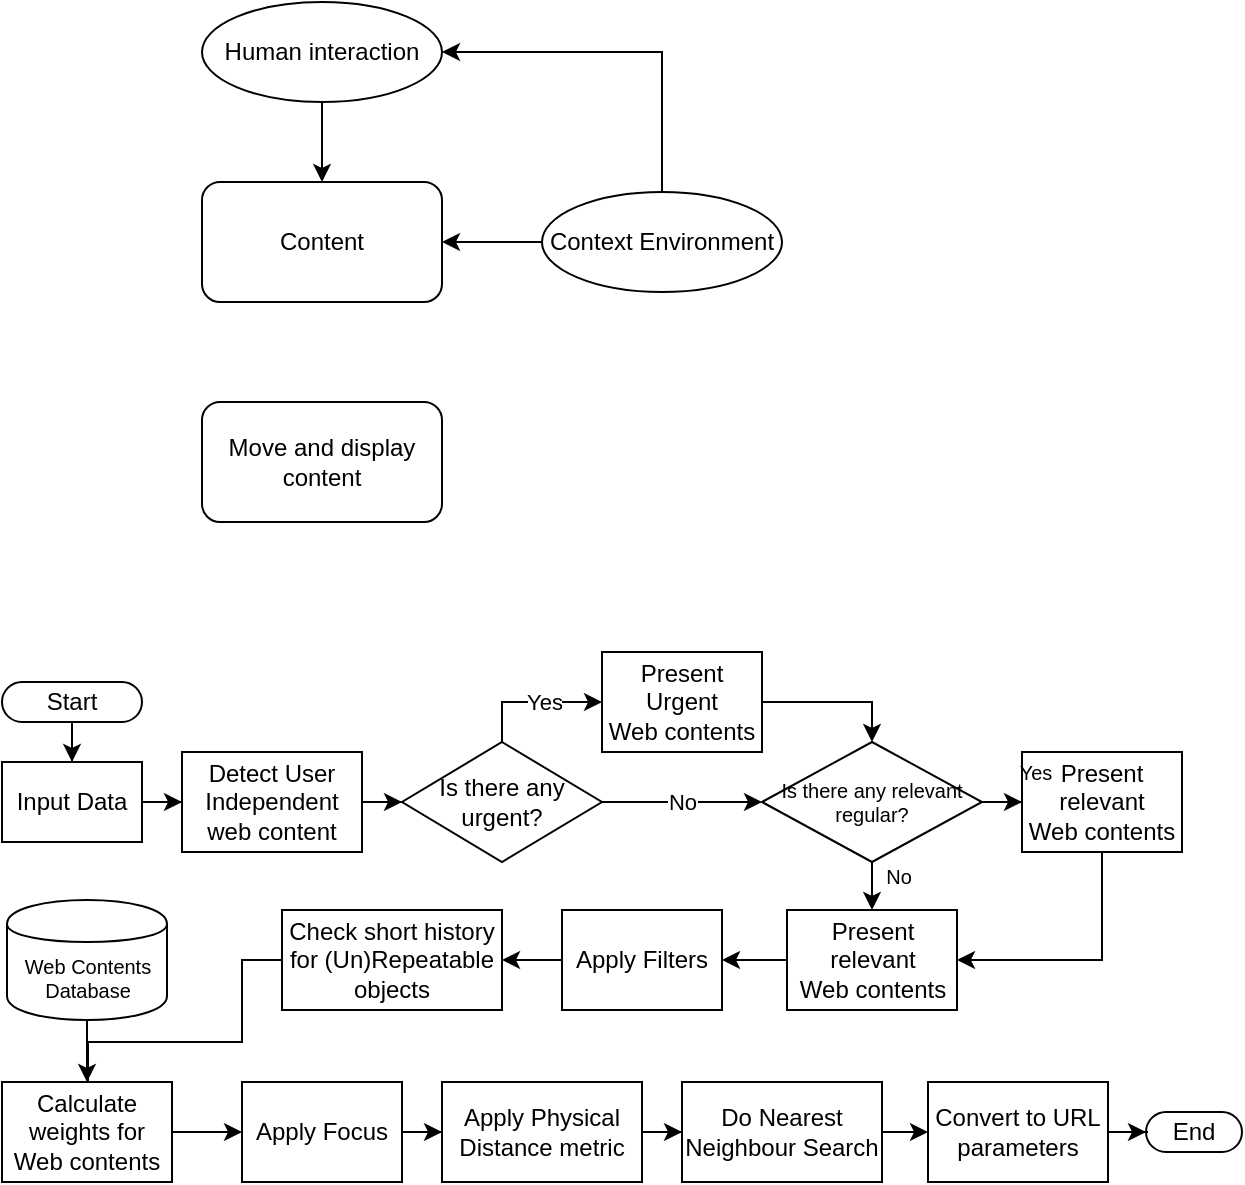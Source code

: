 <mxfile version="13.0.8" type="github">
  <diagram id="S-c4u68pvb39aPOEad-Y" name="Page-1">
    <mxGraphModel dx="1422" dy="723" grid="1" gridSize="10" guides="1" tooltips="1" connect="1" arrows="1" fold="1" page="1" pageScale="1" pageWidth="827" pageHeight="1169" math="0" shadow="0">
      <root>
        <mxCell id="0" />
        <mxCell id="1" parent="0" />
        <mxCell id="5Xjgcfw4k7mDG6meTcpS-3" style="edgeStyle=orthogonalEdgeStyle;rounded=0;orthogonalLoop=1;jettySize=auto;html=1;" parent="1" source="4B6pPSaDy_JO7CNS_ZNG-1" target="5Xjgcfw4k7mDG6meTcpS-1" edge="1">
          <mxGeometry relative="1" as="geometry" />
        </mxCell>
        <mxCell id="4B6pPSaDy_JO7CNS_ZNG-1" value="Human interaction" style="ellipse;whiteSpace=wrap;html=1;" parent="1" vertex="1">
          <mxGeometry x="220" y="80" width="120" height="50" as="geometry" />
        </mxCell>
        <mxCell id="5Xjgcfw4k7mDG6meTcpS-4" style="edgeStyle=orthogonalEdgeStyle;rounded=0;orthogonalLoop=1;jettySize=auto;html=1;entryX=1;entryY=0.5;entryDx=0;entryDy=0;" parent="1" source="4B6pPSaDy_JO7CNS_ZNG-2" target="5Xjgcfw4k7mDG6meTcpS-1" edge="1">
          <mxGeometry relative="1" as="geometry" />
        </mxCell>
        <mxCell id="5Xjgcfw4k7mDG6meTcpS-5" style="edgeStyle=orthogonalEdgeStyle;rounded=0;orthogonalLoop=1;jettySize=auto;html=1;entryX=1;entryY=0.5;entryDx=0;entryDy=0;" parent="1" source="4B6pPSaDy_JO7CNS_ZNG-2" target="4B6pPSaDy_JO7CNS_ZNG-1" edge="1">
          <mxGeometry relative="1" as="geometry">
            <Array as="points">
              <mxPoint x="450" y="105" />
            </Array>
          </mxGeometry>
        </mxCell>
        <mxCell id="4B6pPSaDy_JO7CNS_ZNG-2" value="Context Environment" style="ellipse;whiteSpace=wrap;html=1;" parent="1" vertex="1">
          <mxGeometry x="390" y="175" width="120" height="50" as="geometry" />
        </mxCell>
        <mxCell id="5Xjgcfw4k7mDG6meTcpS-1" value="Content" style="rounded=1;whiteSpace=wrap;html=1;" parent="1" vertex="1">
          <mxGeometry x="220" y="170" width="120" height="60" as="geometry" />
        </mxCell>
        <mxCell id="U9P3RQh25bkFw9KFLyJP-4" style="edgeStyle=orthogonalEdgeStyle;rounded=0;orthogonalLoop=1;jettySize=auto;html=1;" parent="1" source="U9P3RQh25bkFw9KFLyJP-2" target="U9P3RQh25bkFw9KFLyJP-3" edge="1">
          <mxGeometry relative="1" as="geometry" />
        </mxCell>
        <mxCell id="U9P3RQh25bkFw9KFLyJP-2" value="Start" style="rounded=1;whiteSpace=wrap;html=1;arcSize=50;" parent="1" vertex="1">
          <mxGeometry x="120" y="420" width="70" height="20" as="geometry" />
        </mxCell>
        <mxCell id="U9P3RQh25bkFw9KFLyJP-6" style="edgeStyle=orthogonalEdgeStyle;rounded=0;orthogonalLoop=1;jettySize=auto;html=1;entryX=0;entryY=0.5;entryDx=0;entryDy=0;" parent="1" source="U9P3RQh25bkFw9KFLyJP-3" target="U9P3RQh25bkFw9KFLyJP-5" edge="1">
          <mxGeometry relative="1" as="geometry" />
        </mxCell>
        <mxCell id="U9P3RQh25bkFw9KFLyJP-3" value="Input Data" style="rounded=0;whiteSpace=wrap;html=1;" parent="1" vertex="1">
          <mxGeometry x="120" y="460" width="70" height="40" as="geometry" />
        </mxCell>
        <mxCell id="U9P3RQh25bkFw9KFLyJP-8" style="edgeStyle=orthogonalEdgeStyle;rounded=0;orthogonalLoop=1;jettySize=auto;html=1;exitX=1;exitY=0.5;exitDx=0;exitDy=0;" parent="1" source="U9P3RQh25bkFw9KFLyJP-5" target="U9P3RQh25bkFw9KFLyJP-7" edge="1">
          <mxGeometry relative="1" as="geometry" />
        </mxCell>
        <mxCell id="U9P3RQh25bkFw9KFLyJP-5" value="Detect User Independent web content" style="rounded=0;whiteSpace=wrap;html=1;" parent="1" vertex="1">
          <mxGeometry x="210" y="455" width="90" height="50" as="geometry" />
        </mxCell>
        <mxCell id="U9P3RQh25bkFw9KFLyJP-10" style="edgeStyle=orthogonalEdgeStyle;rounded=0;orthogonalLoop=1;jettySize=auto;html=1;entryX=0;entryY=0.5;entryDx=0;entryDy=0;" parent="1" source="U9P3RQh25bkFw9KFLyJP-7" target="U9P3RQh25bkFw9KFLyJP-9" edge="1">
          <mxGeometry relative="1" as="geometry">
            <Array as="points">
              <mxPoint x="370" y="430" />
            </Array>
          </mxGeometry>
        </mxCell>
        <mxCell id="U9P3RQh25bkFw9KFLyJP-11" value="Yes" style="edgeLabel;html=1;align=center;verticalAlign=middle;resizable=0;points=[];" parent="U9P3RQh25bkFw9KFLyJP-10" vertex="1" connectable="0">
          <mxGeometry x="-0.02" y="-2" relative="1" as="geometry">
            <mxPoint x="6" y="-2" as="offset" />
          </mxGeometry>
        </mxCell>
        <mxCell id="U9P3RQh25bkFw9KFLyJP-13" value="No" style="edgeStyle=orthogonalEdgeStyle;rounded=0;orthogonalLoop=1;jettySize=auto;html=1;exitX=1;exitY=0.5;exitDx=0;exitDy=0;entryX=0;entryY=0.5;entryDx=0;entryDy=0;" parent="1" source="U9P3RQh25bkFw9KFLyJP-7" target="U9P3RQh25bkFw9KFLyJP-12" edge="1">
          <mxGeometry relative="1" as="geometry" />
        </mxCell>
        <mxCell id="U9P3RQh25bkFw9KFLyJP-7" value="Is there any urgent?" style="rhombus;whiteSpace=wrap;html=1;" parent="1" vertex="1">
          <mxGeometry x="320" y="450" width="100" height="60" as="geometry" />
        </mxCell>
        <mxCell id="U9P3RQh25bkFw9KFLyJP-15" style="edgeStyle=orthogonalEdgeStyle;rounded=0;orthogonalLoop=1;jettySize=auto;html=1;exitX=1;exitY=0.5;exitDx=0;exitDy=0;entryX=0.5;entryY=0;entryDx=0;entryDy=0;fontSize=10;" parent="1" source="U9P3RQh25bkFw9KFLyJP-9" target="U9P3RQh25bkFw9KFLyJP-12" edge="1">
          <mxGeometry relative="1" as="geometry" />
        </mxCell>
        <mxCell id="U9P3RQh25bkFw9KFLyJP-9" value="Present Urgent&lt;br&gt;Web contents" style="rounded=0;whiteSpace=wrap;html=1;" parent="1" vertex="1">
          <mxGeometry x="420" y="405" width="80" height="50" as="geometry" />
        </mxCell>
        <mxCell id="U9P3RQh25bkFw9KFLyJP-19" style="edgeStyle=orthogonalEdgeStyle;rounded=0;orthogonalLoop=1;jettySize=auto;html=1;entryX=0;entryY=0.5;entryDx=0;entryDy=0;fontSize=10;" parent="1" source="U9P3RQh25bkFw9KFLyJP-12" target="U9P3RQh25bkFw9KFLyJP-16" edge="1">
          <mxGeometry relative="1" as="geometry" />
        </mxCell>
        <mxCell id="U9P3RQh25bkFw9KFLyJP-24" style="edgeStyle=orthogonalEdgeStyle;rounded=0;orthogonalLoop=1;jettySize=auto;html=1;exitX=0.5;exitY=1;exitDx=0;exitDy=0;entryX=0.5;entryY=0;entryDx=0;entryDy=0;fontSize=10;" parent="1" source="U9P3RQh25bkFw9KFLyJP-12" target="U9P3RQh25bkFw9KFLyJP-20" edge="1">
          <mxGeometry relative="1" as="geometry" />
        </mxCell>
        <mxCell id="U9P3RQh25bkFw9KFLyJP-12" value="&lt;font style=&quot;font-size: 10px&quot;&gt;Is there any relevant regular?&lt;/font&gt;" style="rhombus;whiteSpace=wrap;html=1;fontSize=10;" parent="1" vertex="1">
          <mxGeometry x="500" y="450" width="110" height="60" as="geometry" />
        </mxCell>
        <mxCell id="U9P3RQh25bkFw9KFLyJP-21" style="edgeStyle=orthogonalEdgeStyle;rounded=0;orthogonalLoop=1;jettySize=auto;html=1;exitX=0.5;exitY=1;exitDx=0;exitDy=0;entryX=1;entryY=0.5;entryDx=0;entryDy=0;fontSize=10;" parent="1" source="U9P3RQh25bkFw9KFLyJP-16" target="U9P3RQh25bkFw9KFLyJP-20" edge="1">
          <mxGeometry relative="1" as="geometry" />
        </mxCell>
        <mxCell id="U9P3RQh25bkFw9KFLyJP-16" value="Present relevant&lt;br&gt;Web contents" style="rounded=0;whiteSpace=wrap;html=1;" parent="1" vertex="1">
          <mxGeometry x="630" y="455" width="80" height="50" as="geometry" />
        </mxCell>
        <mxCell id="U9P3RQh25bkFw9KFLyJP-29" style="edgeStyle=orthogonalEdgeStyle;rounded=0;orthogonalLoop=1;jettySize=auto;html=1;entryX=1;entryY=0.5;entryDx=0;entryDy=0;fontSize=10;" parent="1" source="U9P3RQh25bkFw9KFLyJP-20" target="U9P3RQh25bkFw9KFLyJP-28" edge="1">
          <mxGeometry relative="1" as="geometry" />
        </mxCell>
        <mxCell id="U9P3RQh25bkFw9KFLyJP-20" value="Present relevant&lt;br&gt;Web contents" style="rounded=0;whiteSpace=wrap;html=1;" parent="1" vertex="1">
          <mxGeometry x="512.5" y="534" width="85" height="50" as="geometry" />
        </mxCell>
        <mxCell id="U9P3RQh25bkFw9KFLyJP-25" value="No" style="text;html=1;align=center;verticalAlign=middle;resizable=0;points=[];autosize=1;fontSize=10;" parent="1" vertex="1">
          <mxGeometry x="553" y="507" width="30" height="20" as="geometry" />
        </mxCell>
        <mxCell id="U9P3RQh25bkFw9KFLyJP-27" value="Yes" style="text;align=center;verticalAlign=middle;resizable=0;points=[];autosize=1;fontSize=10;" parent="1" vertex="1">
          <mxGeometry x="617" y="455" width="40" height="20" as="geometry" />
        </mxCell>
        <mxCell id="U9P3RQh25bkFw9KFLyJP-33" style="edgeStyle=orthogonalEdgeStyle;rounded=0;orthogonalLoop=1;jettySize=auto;html=1;fontSize=10;" parent="1" source="U9P3RQh25bkFw9KFLyJP-28" target="U9P3RQh25bkFw9KFLyJP-31" edge="1">
          <mxGeometry relative="1" as="geometry" />
        </mxCell>
        <mxCell id="U9P3RQh25bkFw9KFLyJP-28" value="Apply Filters" style="rounded=0;whiteSpace=wrap;html=1;" parent="1" vertex="1">
          <mxGeometry x="400" y="534" width="80" height="50" as="geometry" />
        </mxCell>
        <mxCell id="U9P3RQh25bkFw9KFLyJP-38" style="edgeStyle=orthogonalEdgeStyle;rounded=0;orthogonalLoop=1;jettySize=auto;html=1;exitX=0;exitY=0.5;exitDx=0;exitDy=0;entryX=0.5;entryY=0;entryDx=0;entryDy=0;fontSize=10;" parent="1" source="U9P3RQh25bkFw9KFLyJP-31" target="U9P3RQh25bkFw9KFLyJP-36" edge="1">
          <mxGeometry relative="1" as="geometry">
            <Array as="points">
              <mxPoint x="240" y="559" />
              <mxPoint x="240" y="600" />
              <mxPoint x="163" y="600" />
              <mxPoint x="163" y="625" />
            </Array>
          </mxGeometry>
        </mxCell>
        <mxCell id="U9P3RQh25bkFw9KFLyJP-31" value="Check short history for (Un)Repeatable objects" style="rounded=0;whiteSpace=wrap;html=1;" parent="1" vertex="1">
          <mxGeometry x="260" y="534" width="110" height="50" as="geometry" />
        </mxCell>
        <mxCell id="U9P3RQh25bkFw9KFLyJP-37" style="edgeStyle=orthogonalEdgeStyle;rounded=0;orthogonalLoop=1;jettySize=auto;html=1;exitX=0.5;exitY=1;exitDx=0;exitDy=0;entryX=0.5;entryY=0;entryDx=0;entryDy=0;fontSize=10;" parent="1" source="U9P3RQh25bkFw9KFLyJP-34" target="U9P3RQh25bkFw9KFLyJP-36" edge="1">
          <mxGeometry relative="1" as="geometry" />
        </mxCell>
        <mxCell id="U9P3RQh25bkFw9KFLyJP-34" value="Web Contents Database" style="shape=cylinder;whiteSpace=wrap;html=1;boundedLbl=1;backgroundOutline=1;fontSize=10;" parent="1" vertex="1">
          <mxGeometry x="122.5" y="529" width="80" height="60" as="geometry" />
        </mxCell>
        <mxCell id="U9P3RQh25bkFw9KFLyJP-40" style="edgeStyle=orthogonalEdgeStyle;rounded=0;orthogonalLoop=1;jettySize=auto;html=1;exitX=1;exitY=0.5;exitDx=0;exitDy=0;entryX=0;entryY=0.5;entryDx=0;entryDy=0;fontSize=10;" parent="1" source="U9P3RQh25bkFw9KFLyJP-36" target="U9P3RQh25bkFw9KFLyJP-39" edge="1">
          <mxGeometry relative="1" as="geometry" />
        </mxCell>
        <mxCell id="U9P3RQh25bkFw9KFLyJP-36" value="Calculate weights for&lt;br&gt;Web contents" style="rounded=0;whiteSpace=wrap;html=1;" parent="1" vertex="1">
          <mxGeometry x="120" y="620" width="85" height="50" as="geometry" />
        </mxCell>
        <mxCell id="U9P3RQh25bkFw9KFLyJP-44" style="edgeStyle=orthogonalEdgeStyle;rounded=0;orthogonalLoop=1;jettySize=auto;html=1;entryX=0;entryY=0.5;entryDx=0;entryDy=0;fontSize=10;" parent="1" source="U9P3RQh25bkFw9KFLyJP-39" target="U9P3RQh25bkFw9KFLyJP-41" edge="1">
          <mxGeometry relative="1" as="geometry" />
        </mxCell>
        <mxCell id="U9P3RQh25bkFw9KFLyJP-39" value="Apply Focus" style="rounded=0;whiteSpace=wrap;html=1;" parent="1" vertex="1">
          <mxGeometry x="240" y="620" width="80" height="50" as="geometry" />
        </mxCell>
        <mxCell id="U9P3RQh25bkFw9KFLyJP-45" style="edgeStyle=orthogonalEdgeStyle;rounded=0;orthogonalLoop=1;jettySize=auto;html=1;entryX=0;entryY=0.5;entryDx=0;entryDy=0;fontSize=10;" parent="1" source="U9P3RQh25bkFw9KFLyJP-41" target="U9P3RQh25bkFw9KFLyJP-42" edge="1">
          <mxGeometry relative="1" as="geometry" />
        </mxCell>
        <mxCell id="U9P3RQh25bkFw9KFLyJP-41" value="Apply Physical Distance metric" style="rounded=0;whiteSpace=wrap;html=1;" parent="1" vertex="1">
          <mxGeometry x="340" y="620" width="100" height="50" as="geometry" />
        </mxCell>
        <mxCell id="U9P3RQh25bkFw9KFLyJP-49" style="edgeStyle=orthogonalEdgeStyle;rounded=0;orthogonalLoop=1;jettySize=auto;html=1;exitX=1;exitY=0.5;exitDx=0;exitDy=0;entryX=0;entryY=0.5;entryDx=0;entryDy=0;fontSize=10;" parent="1" source="U9P3RQh25bkFw9KFLyJP-42" target="U9P3RQh25bkFw9KFLyJP-47" edge="1">
          <mxGeometry relative="1" as="geometry" />
        </mxCell>
        <mxCell id="U9P3RQh25bkFw9KFLyJP-42" value="Do Nearest Neighbour Search" style="rounded=0;whiteSpace=wrap;html=1;" parent="1" vertex="1">
          <mxGeometry x="460" y="620" width="100" height="50" as="geometry" />
        </mxCell>
        <mxCell id="U9P3RQh25bkFw9KFLyJP-43" value="End" style="rounded=1;whiteSpace=wrap;html=1;arcSize=50;" parent="1" vertex="1">
          <mxGeometry x="692" y="635" width="48" height="20" as="geometry" />
        </mxCell>
        <mxCell id="U9P3RQh25bkFw9KFLyJP-50" style="edgeStyle=orthogonalEdgeStyle;rounded=0;orthogonalLoop=1;jettySize=auto;html=1;exitX=1;exitY=0.5;exitDx=0;exitDy=0;fontSize=10;" parent="1" source="U9P3RQh25bkFw9KFLyJP-47" target="U9P3RQh25bkFw9KFLyJP-43" edge="1">
          <mxGeometry relative="1" as="geometry" />
        </mxCell>
        <mxCell id="U9P3RQh25bkFw9KFLyJP-47" value="Convert to URL parameters" style="rounded=0;whiteSpace=wrap;html=1;" parent="1" vertex="1">
          <mxGeometry x="583" y="620" width="90" height="50" as="geometry" />
        </mxCell>
        <mxCell id="nRqti0PuXFAyv5Y5viDJ-1" value="Move and display content" style="rounded=1;whiteSpace=wrap;html=1;" vertex="1" parent="1">
          <mxGeometry x="220" y="280" width="120" height="60" as="geometry" />
        </mxCell>
      </root>
    </mxGraphModel>
  </diagram>
</mxfile>
